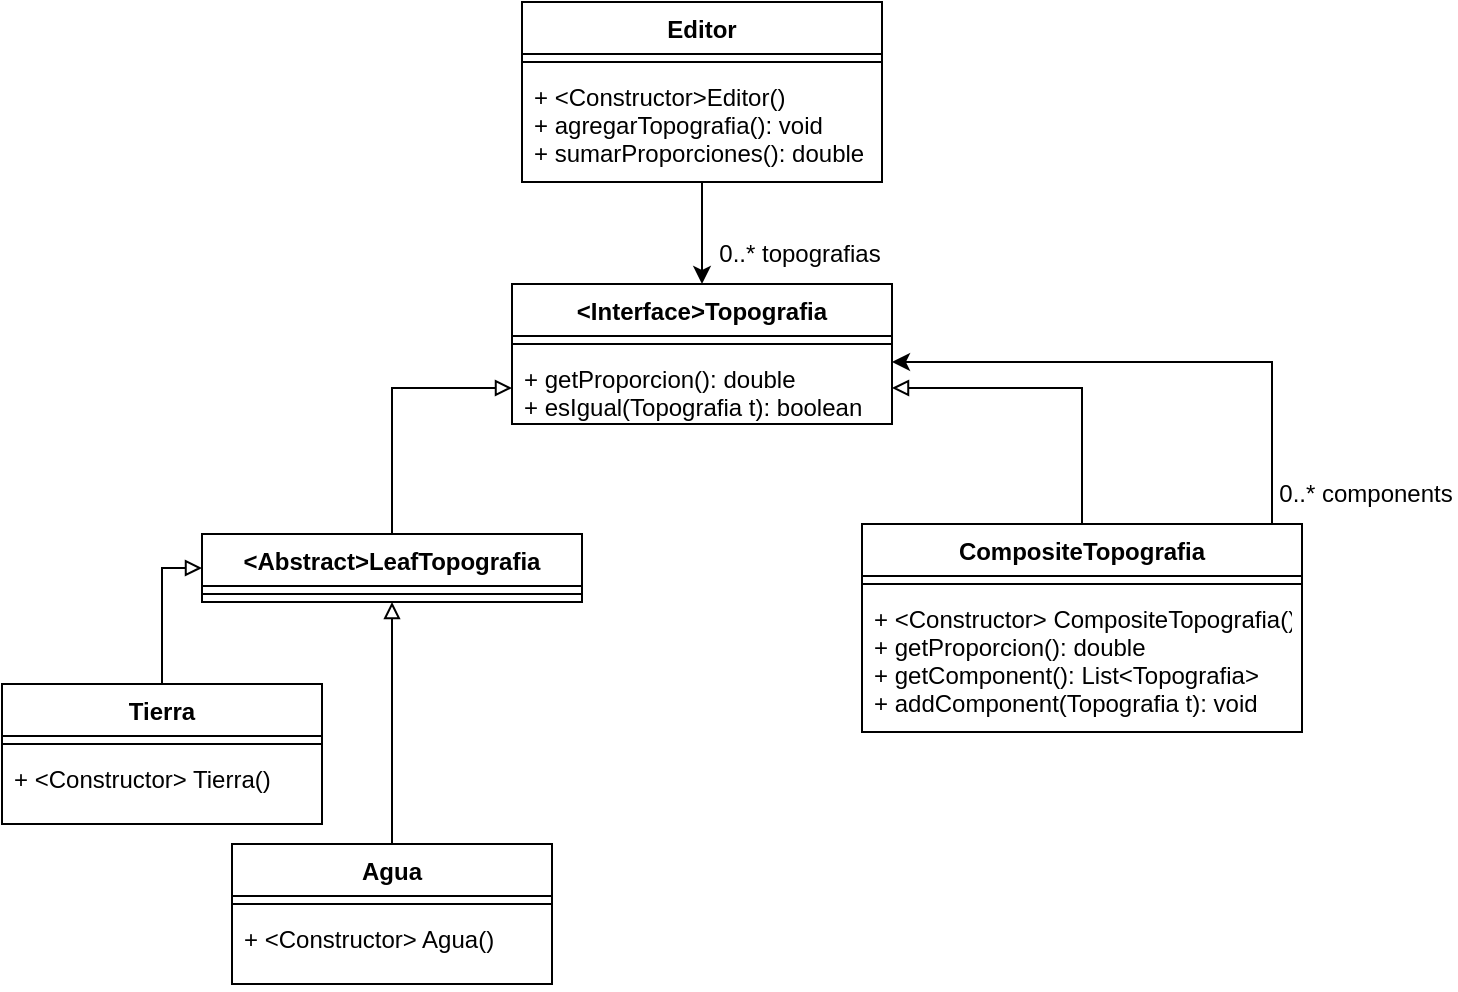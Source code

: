 <mxfile version="17.2.5" type="device" pages="3"><diagram id="Dzc4uEj-CnlD3JqewtPz" name="Page-1"><mxGraphModel dx="1422" dy="762" grid="1" gridSize="10" guides="1" tooltips="1" connect="1" arrows="1" fold="1" page="1" pageScale="1" pageWidth="827" pageHeight="1169" math="0" shadow="0"><root><mxCell id="0"/><mxCell id="1" parent="0"/><mxCell id="-HR2cx0IMGozhP3D0WZr-1" value="&lt;Interface&gt;Topografia" style="swimlane;fontStyle=1;align=center;verticalAlign=top;childLayout=stackLayout;horizontal=1;startSize=26;horizontalStack=0;resizeParent=1;resizeParentMax=0;resizeLast=0;collapsible=1;marginBottom=0;" parent="1" vertex="1"><mxGeometry x="315" y="290" width="190" height="70" as="geometry"/></mxCell><mxCell id="-HR2cx0IMGozhP3D0WZr-3" value="" style="line;strokeWidth=1;fillColor=none;align=left;verticalAlign=middle;spacingTop=-1;spacingLeft=3;spacingRight=3;rotatable=0;labelPosition=right;points=[];portConstraint=eastwest;" parent="-HR2cx0IMGozhP3D0WZr-1" vertex="1"><mxGeometry y="26" width="190" height="8" as="geometry"/></mxCell><mxCell id="-HR2cx0IMGozhP3D0WZr-4" value="+ getProporcion(): double&#10;+ esIgual(Topografia t): boolean" style="text;strokeColor=none;fillColor=none;align=left;verticalAlign=top;spacingLeft=4;spacingRight=4;overflow=hidden;rotatable=0;points=[[0,0.5],[1,0.5]];portConstraint=eastwest;" parent="-HR2cx0IMGozhP3D0WZr-1" vertex="1"><mxGeometry y="34" width="190" height="36" as="geometry"/></mxCell><mxCell id="-HR2cx0IMGozhP3D0WZr-23" style="edgeStyle=orthogonalEdgeStyle;rounded=0;orthogonalLoop=1;jettySize=auto;html=1;endArrow=classic;endFill=1;" parent="1" edge="1"><mxGeometry relative="1" as="geometry"><mxPoint x="505" y="329" as="targetPoint"/><Array as="points"><mxPoint x="695" y="329"/></Array><mxPoint x="695" y="410" as="sourcePoint"/></mxGeometry></mxCell><mxCell id="-HR2cx0IMGozhP3D0WZr-24" style="edgeStyle=orthogonalEdgeStyle;rounded=0;orthogonalLoop=1;jettySize=auto;html=1;entryX=1;entryY=0.5;entryDx=0;entryDy=0;endArrow=block;endFill=0;" parent="1" source="-HR2cx0IMGozhP3D0WZr-5" target="-HR2cx0IMGozhP3D0WZr-4" edge="1"><mxGeometry relative="1" as="geometry"/></mxCell><mxCell id="-HR2cx0IMGozhP3D0WZr-5" value="CompositeTopografia" style="swimlane;fontStyle=1;align=center;verticalAlign=top;childLayout=stackLayout;horizontal=1;startSize=26;horizontalStack=0;resizeParent=1;resizeParentMax=0;resizeLast=0;collapsible=1;marginBottom=0;" parent="1" vertex="1"><mxGeometry x="490" y="410" width="220" height="104" as="geometry"/></mxCell><mxCell id="-HR2cx0IMGozhP3D0WZr-7" value="" style="line;strokeWidth=1;fillColor=none;align=left;verticalAlign=middle;spacingTop=-1;spacingLeft=3;spacingRight=3;rotatable=0;labelPosition=right;points=[];portConstraint=eastwest;" parent="-HR2cx0IMGozhP3D0WZr-5" vertex="1"><mxGeometry y="26" width="220" height="8" as="geometry"/></mxCell><mxCell id="-HR2cx0IMGozhP3D0WZr-8" value="+ &lt;Constructor&gt; CompositeTopografia()&#10;+ getProporcion(): double&#10;+ getComponent(): List&lt;Topografia&gt;&#10;+ addComponent(Topografia t): void&#10;" style="text;strokeColor=none;fillColor=none;align=left;verticalAlign=top;spacingLeft=4;spacingRight=4;overflow=hidden;rotatable=0;points=[[0,0.5],[1,0.5]];portConstraint=eastwest;" parent="-HR2cx0IMGozhP3D0WZr-5" vertex="1"><mxGeometry y="34" width="220" height="70" as="geometry"/></mxCell><mxCell id="-HR2cx0IMGozhP3D0WZr-26" style="edgeStyle=orthogonalEdgeStyle;rounded=0;orthogonalLoop=1;jettySize=auto;html=1;endArrow=block;endFill=0;" parent="1" source="-HR2cx0IMGozhP3D0WZr-9" target="-HR2cx0IMGozhP3D0WZr-4" edge="1"><mxGeometry relative="1" as="geometry"/></mxCell><mxCell id="-HR2cx0IMGozhP3D0WZr-9" value="&lt;Abstract&gt;LeafTopografia" style="swimlane;fontStyle=1;align=center;verticalAlign=top;childLayout=stackLayout;horizontal=1;startSize=26;horizontalStack=0;resizeParent=1;resizeParentMax=0;resizeLast=0;collapsible=1;marginBottom=0;" parent="1" vertex="1"><mxGeometry x="160" y="415" width="190" height="34" as="geometry"/></mxCell><mxCell id="-HR2cx0IMGozhP3D0WZr-11" value="" style="line;strokeWidth=1;fillColor=none;align=left;verticalAlign=middle;spacingTop=-1;spacingLeft=3;spacingRight=3;rotatable=0;labelPosition=right;points=[];portConstraint=eastwest;" parent="-HR2cx0IMGozhP3D0WZr-9" vertex="1"><mxGeometry y="26" width="190" height="8" as="geometry"/></mxCell><mxCell id="-HR2cx0IMGozhP3D0WZr-28" value="0..* components" style="text;html=1;strokeColor=none;fillColor=none;align=center;verticalAlign=middle;whiteSpace=wrap;rounded=0;" parent="1" vertex="1"><mxGeometry x="697" y="380" width="90" height="30" as="geometry"/></mxCell><mxCell id="-HR2cx0IMGozhP3D0WZr-38" style="edgeStyle=orthogonalEdgeStyle;rounded=0;orthogonalLoop=1;jettySize=auto;html=1;entryX=0.5;entryY=0;entryDx=0;entryDy=0;endArrow=classic;endFill=1;strokeWidth=1;" parent="1" source="-HR2cx0IMGozhP3D0WZr-34" target="-HR2cx0IMGozhP3D0WZr-1" edge="1"><mxGeometry relative="1" as="geometry"/></mxCell><mxCell id="-HR2cx0IMGozhP3D0WZr-34" value="Editor" style="swimlane;fontStyle=1;align=center;verticalAlign=top;childLayout=stackLayout;horizontal=1;startSize=26;horizontalStack=0;resizeParent=1;resizeParentMax=0;resizeLast=0;collapsible=1;marginBottom=0;" parent="1" vertex="1"><mxGeometry x="320" y="149" width="180" height="90" as="geometry"/></mxCell><mxCell id="-HR2cx0IMGozhP3D0WZr-36" value="" style="line;strokeWidth=1;fillColor=none;align=left;verticalAlign=middle;spacingTop=-1;spacingLeft=3;spacingRight=3;rotatable=0;labelPosition=right;points=[];portConstraint=eastwest;" parent="-HR2cx0IMGozhP3D0WZr-34" vertex="1"><mxGeometry y="26" width="180" height="8" as="geometry"/></mxCell><mxCell id="-HR2cx0IMGozhP3D0WZr-37" value="+ &lt;Constructor&gt;Editor()&#10;+ agregarTopografia(): void&#10;+ sumarProporciones(): double" style="text;strokeColor=none;fillColor=none;align=left;verticalAlign=top;spacingLeft=4;spacingRight=4;overflow=hidden;rotatable=0;points=[[0,0.5],[1,0.5]];portConstraint=eastwest;" parent="-HR2cx0IMGozhP3D0WZr-34" vertex="1"><mxGeometry y="34" width="180" height="56" as="geometry"/></mxCell><mxCell id="-HR2cx0IMGozhP3D0WZr-39" value="0..* topografias" style="text;html=1;strokeColor=none;fillColor=none;align=center;verticalAlign=middle;whiteSpace=wrap;rounded=0;" parent="1" vertex="1"><mxGeometry x="414" y="260" width="90" height="30" as="geometry"/></mxCell><mxCell id="R2oncVrQQAXgBG7XNEFy-11" style="edgeStyle=orthogonalEdgeStyle;rounded=0;orthogonalLoop=1;jettySize=auto;html=1;entryX=0;entryY=0.5;entryDx=0;entryDy=0;endArrow=block;endFill=0;" parent="1" source="R2oncVrQQAXgBG7XNEFy-4" target="-HR2cx0IMGozhP3D0WZr-9" edge="1"><mxGeometry relative="1" as="geometry"/></mxCell><mxCell id="R2oncVrQQAXgBG7XNEFy-4" value="Tierra" style="swimlane;fontStyle=1;align=center;verticalAlign=top;childLayout=stackLayout;horizontal=1;startSize=26;horizontalStack=0;resizeParent=1;resizeParentMax=0;resizeLast=0;collapsible=1;marginBottom=0;" parent="1" vertex="1"><mxGeometry x="60" y="490" width="160" height="70" as="geometry"/></mxCell><mxCell id="R2oncVrQQAXgBG7XNEFy-5" value="" style="line;strokeWidth=1;fillColor=none;align=left;verticalAlign=middle;spacingTop=-1;spacingLeft=3;spacingRight=3;rotatable=0;labelPosition=right;points=[];portConstraint=eastwest;" parent="R2oncVrQQAXgBG7XNEFy-4" vertex="1"><mxGeometry y="26" width="160" height="8" as="geometry"/></mxCell><mxCell id="R2oncVrQQAXgBG7XNEFy-6" value="+ &lt;Constructor&gt; Tierra()" style="text;strokeColor=none;fillColor=none;align=left;verticalAlign=top;spacingLeft=4;spacingRight=4;overflow=hidden;rotatable=0;points=[[0,0.5],[1,0.5]];portConstraint=eastwest;" parent="R2oncVrQQAXgBG7XNEFy-4" vertex="1"><mxGeometry y="34" width="160" height="36" as="geometry"/></mxCell><mxCell id="R2oncVrQQAXgBG7XNEFy-16" style="edgeStyle=orthogonalEdgeStyle;rounded=0;orthogonalLoop=1;jettySize=auto;html=1;entryX=0.5;entryY=1;entryDx=0;entryDy=0;endArrow=block;endFill=0;" parent="1" source="R2oncVrQQAXgBG7XNEFy-7" target="-HR2cx0IMGozhP3D0WZr-9" edge="1"><mxGeometry relative="1" as="geometry"/></mxCell><mxCell id="R2oncVrQQAXgBG7XNEFy-7" value="Agua" style="swimlane;fontStyle=1;align=center;verticalAlign=top;childLayout=stackLayout;horizontal=1;startSize=26;horizontalStack=0;resizeParent=1;resizeParentMax=0;resizeLast=0;collapsible=1;marginBottom=0;" parent="1" vertex="1"><mxGeometry x="175" y="570" width="160" height="70" as="geometry"/></mxCell><mxCell id="R2oncVrQQAXgBG7XNEFy-8" value="" style="line;strokeWidth=1;fillColor=none;align=left;verticalAlign=middle;spacingTop=-1;spacingLeft=3;spacingRight=3;rotatable=0;labelPosition=right;points=[];portConstraint=eastwest;" parent="R2oncVrQQAXgBG7XNEFy-7" vertex="1"><mxGeometry y="26" width="160" height="8" as="geometry"/></mxCell><mxCell id="R2oncVrQQAXgBG7XNEFy-9" value="+ &lt;Constructor&gt; Agua()" style="text;strokeColor=none;fillColor=none;align=left;verticalAlign=top;spacingLeft=4;spacingRight=4;overflow=hidden;rotatable=0;points=[[0,0.5],[1,0.5]];portConstraint=eastwest;" parent="R2oncVrQQAXgBG7XNEFy-7" vertex="1"><mxGeometry y="34" width="160" height="36" as="geometry"/></mxCell></root></mxGraphModel></diagram><diagram id="KaJb9hQlnXxXfxkztb1C" name="Page-2"><mxGraphModel dx="1422" dy="762" grid="1" gridSize="10" guides="1" tooltips="1" connect="1" arrows="1" fold="1" page="1" pageScale="1" pageWidth="827" pageHeight="1169" math="0" shadow="0"><root><mxCell id="0"/><mxCell id="1" parent="0"/><mxCell id="Df63YIJU9jBYya22-jq8-26" style="edgeStyle=orthogonalEdgeStyle;rounded=0;orthogonalLoop=1;jettySize=auto;html=1;entryX=1;entryY=0.5;entryDx=0;entryDy=0;endArrow=block;endFill=0;" edge="1" parent="1" source="kdpZunwcH10LD6TevIH6-1" target="Df63YIJU9jBYya22-jq8-10"><mxGeometry relative="1" as="geometry"/></mxCell><mxCell id="kdpZunwcH10LD6TevIH6-1" value="Pantano" style="swimlane;fontStyle=1;align=center;verticalAlign=top;childLayout=stackLayout;horizontal=1;startSize=26;horizontalStack=0;resizeParent=1;resizeParentMax=0;resizeLast=0;collapsible=1;marginBottom=0;" vertex="1" parent="1"><mxGeometry x="290" y="490" width="160" height="70" as="geometry"/></mxCell><mxCell id="kdpZunwcH10LD6TevIH6-2" value="" style="line;strokeWidth=1;fillColor=none;align=left;verticalAlign=middle;spacingTop=-1;spacingLeft=3;spacingRight=3;rotatable=0;labelPosition=right;points=[];portConstraint=eastwest;" vertex="1" parent="kdpZunwcH10LD6TevIH6-1"><mxGeometry y="26" width="160" height="8" as="geometry"/></mxCell><mxCell id="kdpZunwcH10LD6TevIH6-3" value="+ &lt;Constructor&gt; Pantano()" style="text;strokeColor=none;fillColor=none;align=left;verticalAlign=top;spacingLeft=4;spacingRight=4;overflow=hidden;rotatable=0;points=[[0,0.5],[1,0.5]];portConstraint=eastwest;" vertex="1" parent="kdpZunwcH10LD6TevIH6-1"><mxGeometry y="34" width="160" height="36" as="geometry"/></mxCell><mxCell id="Df63YIJU9jBYya22-jq8-1" value="&lt;Interface&gt;Topografia" style="swimlane;fontStyle=1;align=center;verticalAlign=top;childLayout=stackLayout;horizontal=1;startSize=26;horizontalStack=0;resizeParent=1;resizeParentMax=0;resizeLast=0;collapsible=1;marginBottom=0;" vertex="1" parent="1"><mxGeometry x="315" y="290" width="190" height="70" as="geometry"/></mxCell><mxCell id="Df63YIJU9jBYya22-jq8-2" value="" style="line;strokeWidth=1;fillColor=none;align=left;verticalAlign=middle;spacingTop=-1;spacingLeft=3;spacingRight=3;rotatable=0;labelPosition=right;points=[];portConstraint=eastwest;" vertex="1" parent="Df63YIJU9jBYya22-jq8-1"><mxGeometry y="26" width="190" height="8" as="geometry"/></mxCell><mxCell id="Df63YIJU9jBYya22-jq8-3" value="+ getProporcion(): double&#10;+ esIgual(Topografia t): boolean" style="text;strokeColor=none;fillColor=none;align=left;verticalAlign=top;spacingLeft=4;spacingRight=4;overflow=hidden;rotatable=0;points=[[0,0.5],[1,0.5]];portConstraint=eastwest;" vertex="1" parent="Df63YIJU9jBYya22-jq8-1"><mxGeometry y="34" width="190" height="36" as="geometry"/></mxCell><mxCell id="Df63YIJU9jBYya22-jq8-4" style="edgeStyle=orthogonalEdgeStyle;rounded=0;orthogonalLoop=1;jettySize=auto;html=1;endArrow=classic;endFill=1;" edge="1" parent="1"><mxGeometry relative="1" as="geometry"><mxPoint x="505" y="329" as="targetPoint"/><Array as="points"><mxPoint x="695" y="329"/></Array><mxPoint x="695" y="410" as="sourcePoint"/></mxGeometry></mxCell><mxCell id="Df63YIJU9jBYya22-jq8-5" style="edgeStyle=orthogonalEdgeStyle;rounded=0;orthogonalLoop=1;jettySize=auto;html=1;entryX=1;entryY=0.5;entryDx=0;entryDy=0;endArrow=block;endFill=0;" edge="1" parent="1" source="Df63YIJU9jBYya22-jq8-6" target="Df63YIJU9jBYya22-jq8-3"><mxGeometry relative="1" as="geometry"/></mxCell><mxCell id="Df63YIJU9jBYya22-jq8-6" value="CompositeTopografia" style="swimlane;fontStyle=1;align=center;verticalAlign=top;childLayout=stackLayout;horizontal=1;startSize=26;horizontalStack=0;resizeParent=1;resizeParentMax=0;resizeLast=0;collapsible=1;marginBottom=0;" vertex="1" parent="1"><mxGeometry x="490" y="410" width="220" height="104" as="geometry"/></mxCell><mxCell id="Df63YIJU9jBYya22-jq8-7" value="" style="line;strokeWidth=1;fillColor=none;align=left;verticalAlign=middle;spacingTop=-1;spacingLeft=3;spacingRight=3;rotatable=0;labelPosition=right;points=[];portConstraint=eastwest;" vertex="1" parent="Df63YIJU9jBYya22-jq8-6"><mxGeometry y="26" width="220" height="8" as="geometry"/></mxCell><mxCell id="Df63YIJU9jBYya22-jq8-8" value="+ &lt;Constructor&gt; CompositeTopografia()&#10;+ getProporcion(): double&#10;+ getComponent(): List&lt;Topografia&gt;&#10;+ addComponent(Topografia t): void&#10;" style="text;strokeColor=none;fillColor=none;align=left;verticalAlign=top;spacingLeft=4;spacingRight=4;overflow=hidden;rotatable=0;points=[[0,0.5],[1,0.5]];portConstraint=eastwest;" vertex="1" parent="Df63YIJU9jBYya22-jq8-6"><mxGeometry y="34" width="220" height="70" as="geometry"/></mxCell><mxCell id="Df63YIJU9jBYya22-jq8-9" style="edgeStyle=orthogonalEdgeStyle;rounded=0;orthogonalLoop=1;jettySize=auto;html=1;endArrow=block;endFill=0;" edge="1" parent="1" source="Df63YIJU9jBYya22-jq8-10" target="Df63YIJU9jBYya22-jq8-3"><mxGeometry relative="1" as="geometry"/></mxCell><mxCell id="Df63YIJU9jBYya22-jq8-10" value="&lt;Abstract&gt;LeafTopografia" style="swimlane;fontStyle=1;align=center;verticalAlign=top;childLayout=stackLayout;horizontal=1;startSize=26;horizontalStack=0;resizeParent=1;resizeParentMax=0;resizeLast=0;collapsible=1;marginBottom=0;" vertex="1" parent="1"><mxGeometry x="160" y="415" width="190" height="34" as="geometry"/></mxCell><mxCell id="Df63YIJU9jBYya22-jq8-11" value="" style="line;strokeWidth=1;fillColor=none;align=left;verticalAlign=middle;spacingTop=-1;spacingLeft=3;spacingRight=3;rotatable=0;labelPosition=right;points=[];portConstraint=eastwest;" vertex="1" parent="Df63YIJU9jBYya22-jq8-10"><mxGeometry y="26" width="190" height="8" as="geometry"/></mxCell><mxCell id="Df63YIJU9jBYya22-jq8-12" value="0..* components" style="text;html=1;strokeColor=none;fillColor=none;align=center;verticalAlign=middle;whiteSpace=wrap;rounded=0;" vertex="1" parent="1"><mxGeometry x="697" y="380" width="90" height="30" as="geometry"/></mxCell><mxCell id="Df63YIJU9jBYya22-jq8-13" style="edgeStyle=orthogonalEdgeStyle;rounded=0;orthogonalLoop=1;jettySize=auto;html=1;entryX=0.5;entryY=0;entryDx=0;entryDy=0;endArrow=classic;endFill=1;strokeWidth=1;" edge="1" parent="1" source="Df63YIJU9jBYya22-jq8-14" target="Df63YIJU9jBYya22-jq8-1"><mxGeometry relative="1" as="geometry"/></mxCell><mxCell id="Df63YIJU9jBYya22-jq8-14" value="Editor" style="swimlane;fontStyle=1;align=center;verticalAlign=top;childLayout=stackLayout;horizontal=1;startSize=26;horizontalStack=0;resizeParent=1;resizeParentMax=0;resizeLast=0;collapsible=1;marginBottom=0;" vertex="1" parent="1"><mxGeometry x="320" y="149" width="180" height="90" as="geometry"/></mxCell><mxCell id="Df63YIJU9jBYya22-jq8-15" value="" style="line;strokeWidth=1;fillColor=none;align=left;verticalAlign=middle;spacingTop=-1;spacingLeft=3;spacingRight=3;rotatable=0;labelPosition=right;points=[];portConstraint=eastwest;" vertex="1" parent="Df63YIJU9jBYya22-jq8-14"><mxGeometry y="26" width="180" height="8" as="geometry"/></mxCell><mxCell id="Df63YIJU9jBYya22-jq8-16" value="+ &lt;Constructor&gt;Editor()&#10;+ agregarTopografia(): void&#10;+ sumarProporciones(): double" style="text;strokeColor=none;fillColor=none;align=left;verticalAlign=top;spacingLeft=4;spacingRight=4;overflow=hidden;rotatable=0;points=[[0,0.5],[1,0.5]];portConstraint=eastwest;" vertex="1" parent="Df63YIJU9jBYya22-jq8-14"><mxGeometry y="34" width="180" height="56" as="geometry"/></mxCell><mxCell id="Df63YIJU9jBYya22-jq8-17" value="0..* topografias" style="text;html=1;strokeColor=none;fillColor=none;align=center;verticalAlign=middle;whiteSpace=wrap;rounded=0;" vertex="1" parent="1"><mxGeometry x="414" y="260" width="90" height="30" as="geometry"/></mxCell><mxCell id="Df63YIJU9jBYya22-jq8-18" style="edgeStyle=orthogonalEdgeStyle;rounded=0;orthogonalLoop=1;jettySize=auto;html=1;entryX=0;entryY=0.5;entryDx=0;entryDy=0;endArrow=block;endFill=0;" edge="1" parent="1" source="Df63YIJU9jBYya22-jq8-19" target="Df63YIJU9jBYya22-jq8-10"><mxGeometry relative="1" as="geometry"/></mxCell><mxCell id="Df63YIJU9jBYya22-jq8-19" value="Tierra" style="swimlane;fontStyle=1;align=center;verticalAlign=top;childLayout=stackLayout;horizontal=1;startSize=26;horizontalStack=0;resizeParent=1;resizeParentMax=0;resizeLast=0;collapsible=1;marginBottom=0;" vertex="1" parent="1"><mxGeometry x="60" y="490" width="160" height="70" as="geometry"/></mxCell><mxCell id="Df63YIJU9jBYya22-jq8-20" value="" style="line;strokeWidth=1;fillColor=none;align=left;verticalAlign=middle;spacingTop=-1;spacingLeft=3;spacingRight=3;rotatable=0;labelPosition=right;points=[];portConstraint=eastwest;" vertex="1" parent="Df63YIJU9jBYya22-jq8-19"><mxGeometry y="26" width="160" height="8" as="geometry"/></mxCell><mxCell id="Df63YIJU9jBYya22-jq8-21" value="+ &lt;Constructor&gt; Tierra()" style="text;strokeColor=none;fillColor=none;align=left;verticalAlign=top;spacingLeft=4;spacingRight=4;overflow=hidden;rotatable=0;points=[[0,0.5],[1,0.5]];portConstraint=eastwest;" vertex="1" parent="Df63YIJU9jBYya22-jq8-19"><mxGeometry y="34" width="160" height="36" as="geometry"/></mxCell><mxCell id="Df63YIJU9jBYya22-jq8-22" style="edgeStyle=orthogonalEdgeStyle;rounded=0;orthogonalLoop=1;jettySize=auto;html=1;entryX=0.5;entryY=1;entryDx=0;entryDy=0;endArrow=block;endFill=0;" edge="1" parent="1" source="Df63YIJU9jBYya22-jq8-23" target="Df63YIJU9jBYya22-jq8-10"><mxGeometry relative="1" as="geometry"/></mxCell><mxCell id="Df63YIJU9jBYya22-jq8-23" value="Agua" style="swimlane;fontStyle=1;align=center;verticalAlign=top;childLayout=stackLayout;horizontal=1;startSize=26;horizontalStack=0;resizeParent=1;resizeParentMax=0;resizeLast=0;collapsible=1;marginBottom=0;" vertex="1" parent="1"><mxGeometry x="175" y="570" width="160" height="70" as="geometry"/></mxCell><mxCell id="Df63YIJU9jBYya22-jq8-24" value="" style="line;strokeWidth=1;fillColor=none;align=left;verticalAlign=middle;spacingTop=-1;spacingLeft=3;spacingRight=3;rotatable=0;labelPosition=right;points=[];portConstraint=eastwest;" vertex="1" parent="Df63YIJU9jBYya22-jq8-23"><mxGeometry y="26" width="160" height="8" as="geometry"/></mxCell><mxCell id="Df63YIJU9jBYya22-jq8-25" value="+ &lt;Constructor&gt; Agua()" style="text;strokeColor=none;fillColor=none;align=left;verticalAlign=top;spacingLeft=4;spacingRight=4;overflow=hidden;rotatable=0;points=[[0,0.5],[1,0.5]];portConstraint=eastwest;" vertex="1" parent="Df63YIJU9jBYya22-jq8-23"><mxGeometry y="34" width="160" height="36" as="geometry"/></mxCell></root></mxGraphModel></diagram><diagram id="ohdA7G46Pn3xrpnCA2gd" name="Page-3"><mxGraphModel dx="1422" dy="762" grid="1" gridSize="10" guides="1" tooltips="1" connect="1" arrows="1" fold="1" page="1" pageScale="1" pageWidth="827" pageHeight="1169" math="0" shadow="0"><root><mxCell id="0"/><mxCell id="1" parent="0"/><mxCell id="ZblzI1JeKJUnlZOq4wTA-21" style="edgeStyle=orthogonalEdgeStyle;rounded=0;orthogonalLoop=1;jettySize=auto;html=1;entryX=0.5;entryY=0;entryDx=0;entryDy=0;endArrow=classic;endFill=1;" edge="1" parent="1" source="ZblzI1JeKJUnlZOq4wTA-1" target="ZblzI1JeKJUnlZOq4wTA-8"><mxGeometry relative="1" as="geometry"/></mxCell><mxCell id="ZblzI1JeKJUnlZOq4wTA-1" value="FileSystem" style="swimlane;fontStyle=1;align=center;verticalAlign=top;childLayout=stackLayout;horizontal=1;startSize=26;horizontalStack=0;resizeParent=1;resizeParentMax=0;resizeLast=0;collapsible=1;marginBottom=0;" vertex="1" parent="1"><mxGeometry x="270" y="260" width="250" height="120" as="geometry"/></mxCell><mxCell id="ZblzI1JeKJUnlZOq4wTA-3" value="" style="line;strokeWidth=1;fillColor=none;align=left;verticalAlign=middle;spacingTop=-1;spacingLeft=3;spacingRight=3;rotatable=0;labelPosition=right;points=[];portConstraint=eastwest;" vertex="1" parent="ZblzI1JeKJUnlZOq4wTA-1"><mxGeometry y="26" width="250" height="8" as="geometry"/></mxCell><mxCell id="ZblzI1JeKJUnlZOq4wTA-4" value="&lt;Constructor&gt;FileSystem()&#10;+ agregarArchivo(String nombre, Date fecha):&#10;   Directorio&#10;+ agregarArchivo(String nombre,Date fecha,&#10;   int tamaño): ArchivoLeaf" style="text;strokeColor=none;fillColor=none;align=left;verticalAlign=top;spacingLeft=4;spacingRight=4;overflow=hidden;rotatable=0;points=[[0,0.5],[1,0.5]];portConstraint=eastwest;" vertex="1" parent="ZblzI1JeKJUnlZOq4wTA-1"><mxGeometry y="34" width="250" height="86" as="geometry"/></mxCell><mxCell id="ZblzI1JeKJUnlZOq4wTA-8" value="&lt;Abstract&gt; Archivo" style="swimlane;fontStyle=1;align=center;verticalAlign=top;childLayout=stackLayout;horizontal=1;startSize=26;horizontalStack=0;resizeParent=1;resizeParentMax=0;resizeLast=0;collapsible=1;marginBottom=0;" vertex="1" parent="1"><mxGeometry x="285" y="450" width="220" height="160" as="geometry"/></mxCell><mxCell id="ZblzI1JeKJUnlZOq4wTA-9" value="# nombre: String&#10;# fecha: Date&#10;# tamaño: int" style="text;strokeColor=none;fillColor=none;align=left;verticalAlign=top;spacingLeft=4;spacingRight=4;overflow=hidden;rotatable=0;points=[[0,0.5],[1,0.5]];portConstraint=eastwest;" vertex="1" parent="ZblzI1JeKJUnlZOq4wTA-8"><mxGeometry y="26" width="220" height="54" as="geometry"/></mxCell><mxCell id="ZblzI1JeKJUnlZOq4wTA-10" value="" style="line;strokeWidth=1;fillColor=none;align=left;verticalAlign=middle;spacingTop=-1;spacingLeft=3;spacingRight=3;rotatable=0;labelPosition=right;points=[];portConstraint=eastwest;" vertex="1" parent="ZblzI1JeKJUnlZOq4wTA-8"><mxGeometry y="80" width="220" height="8" as="geometry"/></mxCell><mxCell id="ZblzI1JeKJUnlZOq4wTA-11" value="+ &lt;Constructor&gt;Archivo(String nombre,&#10;Date fecha, int tamaño)&#10;+ &lt;Abstract&gt; getTamaño(): int&#10;+ getFecha(): Date" style="text;strokeColor=none;fillColor=none;align=left;verticalAlign=top;spacingLeft=4;spacingRight=4;overflow=hidden;rotatable=0;points=[[0,0.5],[1,0.5]];portConstraint=eastwest;" vertex="1" parent="ZblzI1JeKJUnlZOq4wTA-8"><mxGeometry y="88" width="220" height="72" as="geometry"/></mxCell><mxCell id="ZblzI1JeKJUnlZOq4wTA-24" style="edgeStyle=orthogonalEdgeStyle;rounded=0;orthogonalLoop=1;jettySize=auto;html=1;entryX=0;entryY=0.5;entryDx=0;entryDy=0;endArrow=block;endFill=0;" edge="1" parent="1" source="ZblzI1JeKJUnlZOq4wTA-12" target="ZblzI1JeKJUnlZOq4wTA-11"><mxGeometry relative="1" as="geometry"/></mxCell><mxCell id="ZblzI1JeKJUnlZOq4wTA-12" value="ArchivoLeaf" style="swimlane;fontStyle=1;align=center;verticalAlign=top;childLayout=stackLayout;horizontal=1;startSize=26;horizontalStack=0;resizeParent=1;resizeParentMax=0;resizeLast=0;collapsible=1;marginBottom=0;" vertex="1" parent="1"><mxGeometry x="100" y="640" width="240" height="80" as="geometry"/></mxCell><mxCell id="ZblzI1JeKJUnlZOq4wTA-14" value="" style="line;strokeWidth=1;fillColor=none;align=left;verticalAlign=middle;spacingTop=-1;spacingLeft=3;spacingRight=3;rotatable=0;labelPosition=right;points=[];portConstraint=eastwest;" vertex="1" parent="ZblzI1JeKJUnlZOq4wTA-12"><mxGeometry y="26" width="240" height="8" as="geometry"/></mxCell><mxCell id="ZblzI1JeKJUnlZOq4wTA-15" value="+ &lt;Constructor&gt;ArchivoLeaf(String nombre,&#10;   Date fecha, int tamaño)&#10;" style="text;strokeColor=none;fillColor=none;align=left;verticalAlign=top;spacingLeft=4;spacingRight=4;overflow=hidden;rotatable=0;points=[[0,0.5],[1,0.5]];portConstraint=eastwest;" vertex="1" parent="ZblzI1JeKJUnlZOq4wTA-12"><mxGeometry y="34" width="240" height="46" as="geometry"/></mxCell><mxCell id="ZblzI1JeKJUnlZOq4wTA-23" style="edgeStyle=orthogonalEdgeStyle;rounded=0;orthogonalLoop=1;jettySize=auto;html=1;entryX=1;entryY=0.5;entryDx=0;entryDy=0;endArrow=block;endFill=0;" edge="1" parent="1" source="ZblzI1JeKJUnlZOq4wTA-16" target="ZblzI1JeKJUnlZOq4wTA-11"><mxGeometry relative="1" as="geometry"/></mxCell><mxCell id="ZblzI1JeKJUnlZOq4wTA-25" style="edgeStyle=orthogonalEdgeStyle;rounded=0;orthogonalLoop=1;jettySize=auto;html=1;exitX=1;exitY=0.25;exitDx=0;exitDy=0;entryX=1;entryY=0.5;entryDx=0;entryDy=0;endArrow=block;endFill=1;" edge="1" parent="1" source="ZblzI1JeKJUnlZOq4wTA-16" target="ZblzI1JeKJUnlZOq4wTA-9"><mxGeometry relative="1" as="geometry"/></mxCell><mxCell id="ZblzI1JeKJUnlZOq4wTA-16" value="Directorio" style="swimlane;fontStyle=1;align=center;verticalAlign=top;childLayout=stackLayout;horizontal=1;startSize=26;horizontalStack=0;resizeParent=1;resizeParentMax=0;resizeLast=0;collapsible=1;marginBottom=0;" vertex="1" parent="1"><mxGeometry x="460" y="640" width="230" height="146" as="geometry"/></mxCell><mxCell id="ZblzI1JeKJUnlZOq4wTA-18" value="" style="line;strokeWidth=1;fillColor=none;align=left;verticalAlign=middle;spacingTop=-1;spacingLeft=3;spacingRight=3;rotatable=0;labelPosition=right;points=[];portConstraint=eastwest;" vertex="1" parent="ZblzI1JeKJUnlZOq4wTA-16"><mxGeometry y="26" width="230" height="8" as="geometry"/></mxCell><mxCell id="ZblzI1JeKJUnlZOq4wTA-19" value="+ &lt;Constructor&gt;Directorio(String nombre,&#10;    Date fecha)&#10;+ agregarArchivo(ArchivoLeaf a): void&#10;+ agregarArchivo(Directorio d): void&#10;+ archivoMasGrande(): Archivo&#10;+ archivoMasNuevo(): Archivo" style="text;strokeColor=none;fillColor=none;align=left;verticalAlign=top;spacingLeft=4;spacingRight=4;overflow=hidden;rotatable=0;points=[[0,0.5],[1,0.5]];portConstraint=eastwest;" vertex="1" parent="ZblzI1JeKJUnlZOq4wTA-16"><mxGeometry y="34" width="230" height="112" as="geometry"/></mxCell><mxCell id="ZblzI1JeKJUnlZOq4wTA-22" value="0..* archivos" style="text;html=1;strokeColor=none;fillColor=none;align=center;verticalAlign=middle;whiteSpace=wrap;rounded=0;" vertex="1" parent="1"><mxGeometry x="400" y="420" width="70" height="30" as="geometry"/></mxCell><mxCell id="ZblzI1JeKJUnlZOq4wTA-26" value="0..* archivos" style="text;html=1;strokeColor=none;fillColor=none;align=center;verticalAlign=middle;whiteSpace=wrap;rounded=0;" vertex="1" parent="1"><mxGeometry x="710" y="650" width="70" height="30" as="geometry"/></mxCell></root></mxGraphModel></diagram></mxfile>
